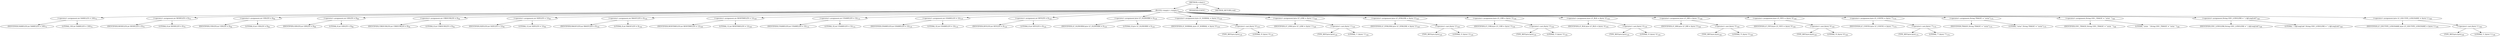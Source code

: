 digraph "&lt;clinit&gt;" {  
"77" [label = <(METHOD,&lt;clinit&gt;)> ]
"78" [label = <(BLOCK,&lt;empty&gt;,&lt;empty&gt;)> ]
"79" [label = <(&lt;operator&gt;.assignment,int NAMELEN = 100)<SUB>74</SUB>> ]
"80" [label = <(IDENTIFIER,NAMELEN,int NAMELEN = 100)<SUB>74</SUB>> ]
"81" [label = <(LITERAL,100,int NAMELEN = 100)<SUB>74</SUB>> ]
"82" [label = <(&lt;operator&gt;.assignment,int MODELEN = 8)<SUB>79</SUB>> ]
"83" [label = <(IDENTIFIER,MODELEN,int MODELEN = 8)<SUB>79</SUB>> ]
"84" [label = <(LITERAL,8,int MODELEN = 8)<SUB>79</SUB>> ]
"85" [label = <(&lt;operator&gt;.assignment,int UIDLEN = 8)<SUB>84</SUB>> ]
"86" [label = <(IDENTIFIER,UIDLEN,int UIDLEN = 8)<SUB>84</SUB>> ]
"87" [label = <(LITERAL,8,int UIDLEN = 8)<SUB>84</SUB>> ]
"88" [label = <(&lt;operator&gt;.assignment,int GIDLEN = 8)<SUB>89</SUB>> ]
"89" [label = <(IDENTIFIER,GIDLEN,int GIDLEN = 8)<SUB>89</SUB>> ]
"90" [label = <(LITERAL,8,int GIDLEN = 8)<SUB>89</SUB>> ]
"91" [label = <(&lt;operator&gt;.assignment,int CHKSUMLEN = 8)<SUB>94</SUB>> ]
"92" [label = <(IDENTIFIER,CHKSUMLEN,int CHKSUMLEN = 8)<SUB>94</SUB>> ]
"93" [label = <(LITERAL,8,int CHKSUMLEN = 8)<SUB>94</SUB>> ]
"94" [label = <(&lt;operator&gt;.assignment,int SIZELEN = 12)<SUB>99</SUB>> ]
"95" [label = <(IDENTIFIER,SIZELEN,int SIZELEN = 12)<SUB>99</SUB>> ]
"96" [label = <(LITERAL,12,int SIZELEN = 12)<SUB>99</SUB>> ]
"97" [label = <(&lt;operator&gt;.assignment,int MAGICLEN = 8)<SUB>104</SUB>> ]
"98" [label = <(IDENTIFIER,MAGICLEN,int MAGICLEN = 8)<SUB>104</SUB>> ]
"99" [label = <(LITERAL,8,int MAGICLEN = 8)<SUB>104</SUB>> ]
"100" [label = <(&lt;operator&gt;.assignment,int MODTIMELEN = 12)<SUB>109</SUB>> ]
"101" [label = <(IDENTIFIER,MODTIMELEN,int MODTIMELEN = 12)<SUB>109</SUB>> ]
"102" [label = <(LITERAL,12,int MODTIMELEN = 12)<SUB>109</SUB>> ]
"103" [label = <(&lt;operator&gt;.assignment,int UNAMELEN = 32)<SUB>114</SUB>> ]
"104" [label = <(IDENTIFIER,UNAMELEN,int UNAMELEN = 32)<SUB>114</SUB>> ]
"105" [label = <(LITERAL,32,int UNAMELEN = 32)<SUB>114</SUB>> ]
"106" [label = <(&lt;operator&gt;.assignment,int GNAMELEN = 32)<SUB>119</SUB>> ]
"107" [label = <(IDENTIFIER,GNAMELEN,int GNAMELEN = 32)<SUB>119</SUB>> ]
"108" [label = <(LITERAL,32,int GNAMELEN = 32)<SUB>119</SUB>> ]
"109" [label = <(&lt;operator&gt;.assignment,int DEVLEN = 8)<SUB>124</SUB>> ]
"110" [label = <(IDENTIFIER,DEVLEN,int DEVLEN = 8)<SUB>124</SUB>> ]
"111" [label = <(LITERAL,8,int DEVLEN = 8)<SUB>124</SUB>> ]
"112" [label = <(&lt;operator&gt;.assignment,byte LF_OLDNORM = 0)<SUB>130</SUB>> ]
"113" [label = <(IDENTIFIER,LF_OLDNORM,byte LF_OLDNORM = 0)<SUB>130</SUB>> ]
"114" [label = <(LITERAL,0,byte LF_OLDNORM = 0)<SUB>130</SUB>> ]
"115" [label = <(&lt;operator&gt;.assignment,byte LF_NORMAL = (byte) '0')<SUB>135</SUB>> ]
"116" [label = <(IDENTIFIER,LF_NORMAL,byte LF_NORMAL = (byte) '0')<SUB>135</SUB>> ]
"117" [label = <(&lt;operator&gt;.cast,(byte) '0')<SUB>135</SUB>> ]
"118" [label = <(TYPE_REF,byte,byte)<SUB>135</SUB>> ]
"119" [label = <(LITERAL,'0',(byte) '0')<SUB>135</SUB>> ]
"120" [label = <(&lt;operator&gt;.assignment,byte LF_LINK = (byte) '1')<SUB>140</SUB>> ]
"121" [label = <(IDENTIFIER,LF_LINK,byte LF_LINK = (byte) '1')<SUB>140</SUB>> ]
"122" [label = <(&lt;operator&gt;.cast,(byte) '1')<SUB>140</SUB>> ]
"123" [label = <(TYPE_REF,byte,byte)<SUB>140</SUB>> ]
"124" [label = <(LITERAL,'1',(byte) '1')<SUB>140</SUB>> ]
"125" [label = <(&lt;operator&gt;.assignment,byte LF_SYMLINK = (byte) '2')<SUB>145</SUB>> ]
"126" [label = <(IDENTIFIER,LF_SYMLINK,byte LF_SYMLINK = (byte) '2')<SUB>145</SUB>> ]
"127" [label = <(&lt;operator&gt;.cast,(byte) '2')<SUB>145</SUB>> ]
"128" [label = <(TYPE_REF,byte,byte)<SUB>145</SUB>> ]
"129" [label = <(LITERAL,'2',(byte) '2')<SUB>145</SUB>> ]
"130" [label = <(&lt;operator&gt;.assignment,byte LF_CHR = (byte) '3')<SUB>150</SUB>> ]
"131" [label = <(IDENTIFIER,LF_CHR,byte LF_CHR = (byte) '3')<SUB>150</SUB>> ]
"132" [label = <(&lt;operator&gt;.cast,(byte) '3')<SUB>150</SUB>> ]
"133" [label = <(TYPE_REF,byte,byte)<SUB>150</SUB>> ]
"134" [label = <(LITERAL,'3',(byte) '3')<SUB>150</SUB>> ]
"135" [label = <(&lt;operator&gt;.assignment,byte LF_BLK = (byte) '4')<SUB>155</SUB>> ]
"136" [label = <(IDENTIFIER,LF_BLK,byte LF_BLK = (byte) '4')<SUB>155</SUB>> ]
"137" [label = <(&lt;operator&gt;.cast,(byte) '4')<SUB>155</SUB>> ]
"138" [label = <(TYPE_REF,byte,byte)<SUB>155</SUB>> ]
"139" [label = <(LITERAL,'4',(byte) '4')<SUB>155</SUB>> ]
"140" [label = <(&lt;operator&gt;.assignment,byte LF_DIR = (byte) '5')<SUB>160</SUB>> ]
"141" [label = <(IDENTIFIER,LF_DIR,byte LF_DIR = (byte) '5')<SUB>160</SUB>> ]
"142" [label = <(&lt;operator&gt;.cast,(byte) '5')<SUB>160</SUB>> ]
"143" [label = <(TYPE_REF,byte,byte)<SUB>160</SUB>> ]
"144" [label = <(LITERAL,'5',(byte) '5')<SUB>160</SUB>> ]
"145" [label = <(&lt;operator&gt;.assignment,byte LF_FIFO = (byte) '6')<SUB>165</SUB>> ]
"146" [label = <(IDENTIFIER,LF_FIFO,byte LF_FIFO = (byte) '6')<SUB>165</SUB>> ]
"147" [label = <(&lt;operator&gt;.cast,(byte) '6')<SUB>165</SUB>> ]
"148" [label = <(TYPE_REF,byte,byte)<SUB>165</SUB>> ]
"149" [label = <(LITERAL,'6',(byte) '6')<SUB>165</SUB>> ]
"150" [label = <(&lt;operator&gt;.assignment,byte LF_CONTIG = (byte) '7')<SUB>170</SUB>> ]
"151" [label = <(IDENTIFIER,LF_CONTIG,byte LF_CONTIG = (byte) '7')<SUB>170</SUB>> ]
"152" [label = <(&lt;operator&gt;.cast,(byte) '7')<SUB>170</SUB>> ]
"153" [label = <(TYPE_REF,byte,byte)<SUB>170</SUB>> ]
"154" [label = <(LITERAL,'7',(byte) '7')<SUB>170</SUB>> ]
"155" [label = <(&lt;operator&gt;.assignment,String TMAGIC = &quot;ustar&quot;)<SUB>175</SUB>> ]
"156" [label = <(IDENTIFIER,TMAGIC,String TMAGIC = &quot;ustar&quot;)<SUB>175</SUB>> ]
"157" [label = <(LITERAL,&quot;ustar&quot;,String TMAGIC = &quot;ustar&quot;)<SUB>175</SUB>> ]
"158" [label = <(&lt;operator&gt;.assignment,String GNU_TMAGIC = &quot;ustar  &quot;)<SUB>180</SUB>> ]
"159" [label = <(IDENTIFIER,GNU_TMAGIC,String GNU_TMAGIC = &quot;ustar  &quot;)<SUB>180</SUB>> ]
"160" [label = <(LITERAL,&quot;ustar  &quot;,String GNU_TMAGIC = &quot;ustar  &quot;)<SUB>180</SUB>> ]
"161" [label = <(&lt;operator&gt;.assignment,String GNU_LONGLINK = &quot;././@LongLink&quot;)<SUB>185</SUB>> ]
"162" [label = <(IDENTIFIER,GNU_LONGLINK,String GNU_LONGLINK = &quot;././@LongLink&quot;)<SUB>185</SUB>> ]
"163" [label = <(LITERAL,&quot;././@LongLink&quot;,String GNU_LONGLINK = &quot;././@LongLink&quot;)<SUB>185</SUB>> ]
"164" [label = <(&lt;operator&gt;.assignment,byte LF_GNUTYPE_LONGNAME = (byte) 'L')<SUB>190</SUB>> ]
"165" [label = <(IDENTIFIER,LF_GNUTYPE_LONGNAME,byte LF_GNUTYPE_LONGNAME = (byte) 'L')<SUB>190</SUB>> ]
"166" [label = <(&lt;operator&gt;.cast,(byte) 'L')<SUB>190</SUB>> ]
"167" [label = <(TYPE_REF,byte,byte)<SUB>190</SUB>> ]
"168" [label = <(LITERAL,'L',(byte) 'L')<SUB>190</SUB>> ]
"169" [label = <(MODIFIER,STATIC)> ]
"170" [label = <(METHOD_RETURN,void)> ]
  "77" -> "78" 
  "77" -> "169" 
  "77" -> "170" 
  "78" -> "79" 
  "78" -> "82" 
  "78" -> "85" 
  "78" -> "88" 
  "78" -> "91" 
  "78" -> "94" 
  "78" -> "97" 
  "78" -> "100" 
  "78" -> "103" 
  "78" -> "106" 
  "78" -> "109" 
  "78" -> "112" 
  "78" -> "115" 
  "78" -> "120" 
  "78" -> "125" 
  "78" -> "130" 
  "78" -> "135" 
  "78" -> "140" 
  "78" -> "145" 
  "78" -> "150" 
  "78" -> "155" 
  "78" -> "158" 
  "78" -> "161" 
  "78" -> "164" 
  "79" -> "80" 
  "79" -> "81" 
  "82" -> "83" 
  "82" -> "84" 
  "85" -> "86" 
  "85" -> "87" 
  "88" -> "89" 
  "88" -> "90" 
  "91" -> "92" 
  "91" -> "93" 
  "94" -> "95" 
  "94" -> "96" 
  "97" -> "98" 
  "97" -> "99" 
  "100" -> "101" 
  "100" -> "102" 
  "103" -> "104" 
  "103" -> "105" 
  "106" -> "107" 
  "106" -> "108" 
  "109" -> "110" 
  "109" -> "111" 
  "112" -> "113" 
  "112" -> "114" 
  "115" -> "116" 
  "115" -> "117" 
  "117" -> "118" 
  "117" -> "119" 
  "120" -> "121" 
  "120" -> "122" 
  "122" -> "123" 
  "122" -> "124" 
  "125" -> "126" 
  "125" -> "127" 
  "127" -> "128" 
  "127" -> "129" 
  "130" -> "131" 
  "130" -> "132" 
  "132" -> "133" 
  "132" -> "134" 
  "135" -> "136" 
  "135" -> "137" 
  "137" -> "138" 
  "137" -> "139" 
  "140" -> "141" 
  "140" -> "142" 
  "142" -> "143" 
  "142" -> "144" 
  "145" -> "146" 
  "145" -> "147" 
  "147" -> "148" 
  "147" -> "149" 
  "150" -> "151" 
  "150" -> "152" 
  "152" -> "153" 
  "152" -> "154" 
  "155" -> "156" 
  "155" -> "157" 
  "158" -> "159" 
  "158" -> "160" 
  "161" -> "162" 
  "161" -> "163" 
  "164" -> "165" 
  "164" -> "166" 
  "166" -> "167" 
  "166" -> "168" 
}
